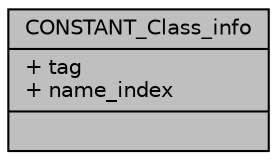 digraph "CONSTANT_Class_info"
{
  bgcolor="transparent";
  edge [fontname="Helvetica",fontsize="10",labelfontname="Helvetica",labelfontsize="10"];
  node [fontname="Helvetica",fontsize="10",shape=record];
  Node1 [label="{CONSTANT_Class_info\n|+ tag\l+ name_index\l|}",height=0.2,width=0.4,color="black", fillcolor="grey75", style="filled", fontcolor="black"];
}
